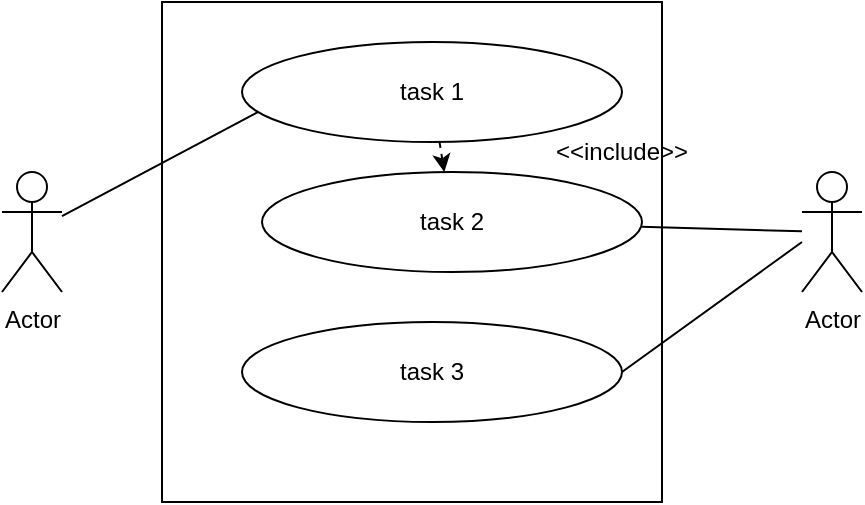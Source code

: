 <mxfile version="20.0.4" type="github"><diagram id="oWfgrSoqUggp3I7RV6lD" name="Page-1"><mxGraphModel dx="868" dy="1582" grid="1" gridSize="10" guides="1" tooltips="1" connect="1" arrows="1" fold="1" page="1" pageScale="1" pageWidth="850" pageHeight="1100" math="0" shadow="0"><root><mxCell id="0"/><mxCell id="1" parent="0"/><mxCell id="aRxo80P6ubHAodH6BS2V-1" value="" style="whiteSpace=wrap;html=1;aspect=fixed;verticalAlign=top;" vertex="1" parent="1"><mxGeometry x="260" y="-390" width="250" height="250" as="geometry"/></mxCell><mxCell id="aRxo80P6ubHAodH6BS2V-2" value="task 1" style="ellipse;whiteSpace=wrap;html=1;" vertex="1" parent="1"><mxGeometry x="300" y="-370" width="190" height="50" as="geometry"/></mxCell><mxCell id="aRxo80P6ubHAodH6BS2V-3" value="task 2" style="ellipse;whiteSpace=wrap;html=1;fontStyle=0" vertex="1" parent="1"><mxGeometry x="310" y="-305" width="190" height="50" as="geometry"/></mxCell><mxCell id="aRxo80P6ubHAodH6BS2V-4" value="task 3" style="ellipse;whiteSpace=wrap;html=1;" vertex="1" parent="1"><mxGeometry x="300" y="-230" width="190" height="50" as="geometry"/></mxCell><mxCell id="aRxo80P6ubHAodH6BS2V-5" value="Actor" style="shape=umlActor;verticalLabelPosition=bottom;verticalAlign=top;html=1;outlineConnect=0;" vertex="1" parent="1"><mxGeometry x="180" y="-305" width="30" height="60" as="geometry"/></mxCell><mxCell id="aRxo80P6ubHAodH6BS2V-7" value="Actor" style="shape=umlActor;verticalLabelPosition=bottom;verticalAlign=top;html=1;outlineConnect=0;" vertex="1" parent="1"><mxGeometry x="580" y="-305" width="30" height="60" as="geometry"/></mxCell><mxCell id="aRxo80P6ubHAodH6BS2V-8" value="" style="endArrow=none;html=1;rounded=0;" edge="1" parent="1" source="aRxo80P6ubHAodH6BS2V-3" target="aRxo80P6ubHAodH6BS2V-7"><mxGeometry width="50" height="50" relative="1" as="geometry"><mxPoint x="400" y="-210" as="sourcePoint"/><mxPoint x="450" y="-260" as="targetPoint"/></mxGeometry></mxCell><mxCell id="aRxo80P6ubHAodH6BS2V-9" value="" style="endArrow=none;html=1;rounded=0;exitX=1;exitY=0.5;exitDx=0;exitDy=0;" edge="1" parent="1" source="aRxo80P6ubHAodH6BS2V-4"><mxGeometry width="50" height="50" relative="1" as="geometry"><mxPoint x="500" y="-265" as="sourcePoint"/><mxPoint x="580" y="-270" as="targetPoint"/></mxGeometry></mxCell><mxCell id="aRxo80P6ubHAodH6BS2V-10" value="" style="endArrow=none;html=1;rounded=0;entryX=0.042;entryY=0.7;entryDx=0;entryDy=0;entryPerimeter=0;" edge="1" parent="1" source="aRxo80P6ubHAodH6BS2V-5" target="aRxo80P6ubHAodH6BS2V-2"><mxGeometry width="50" height="50" relative="1" as="geometry"><mxPoint x="400" y="-210" as="sourcePoint"/><mxPoint x="450" y="-260" as="targetPoint"/></mxGeometry></mxCell><mxCell id="aRxo80P6ubHAodH6BS2V-13" value="&amp;lt;&amp;lt;include&amp;gt;&amp;gt;" style="text;html=1;strokeColor=none;fillColor=none;align=center;verticalAlign=middle;whiteSpace=wrap;rounded=0;" vertex="1" parent="1"><mxGeometry x="460" y="-330" width="60" height="30" as="geometry"/></mxCell><mxCell id="aRxo80P6ubHAodH6BS2V-17" value="" style="endArrow=classic;html=1;rounded=0;dashed=1;strokeWidth=1;" edge="1" parent="1" source="aRxo80P6ubHAodH6BS2V-2" target="aRxo80P6ubHAodH6BS2V-3"><mxGeometry width="50" height="50" relative="1" as="geometry"><mxPoint x="400" y="-210" as="sourcePoint"/><mxPoint x="450" y="-260" as="targetPoint"/></mxGeometry></mxCell></root></mxGraphModel></diagram></mxfile>